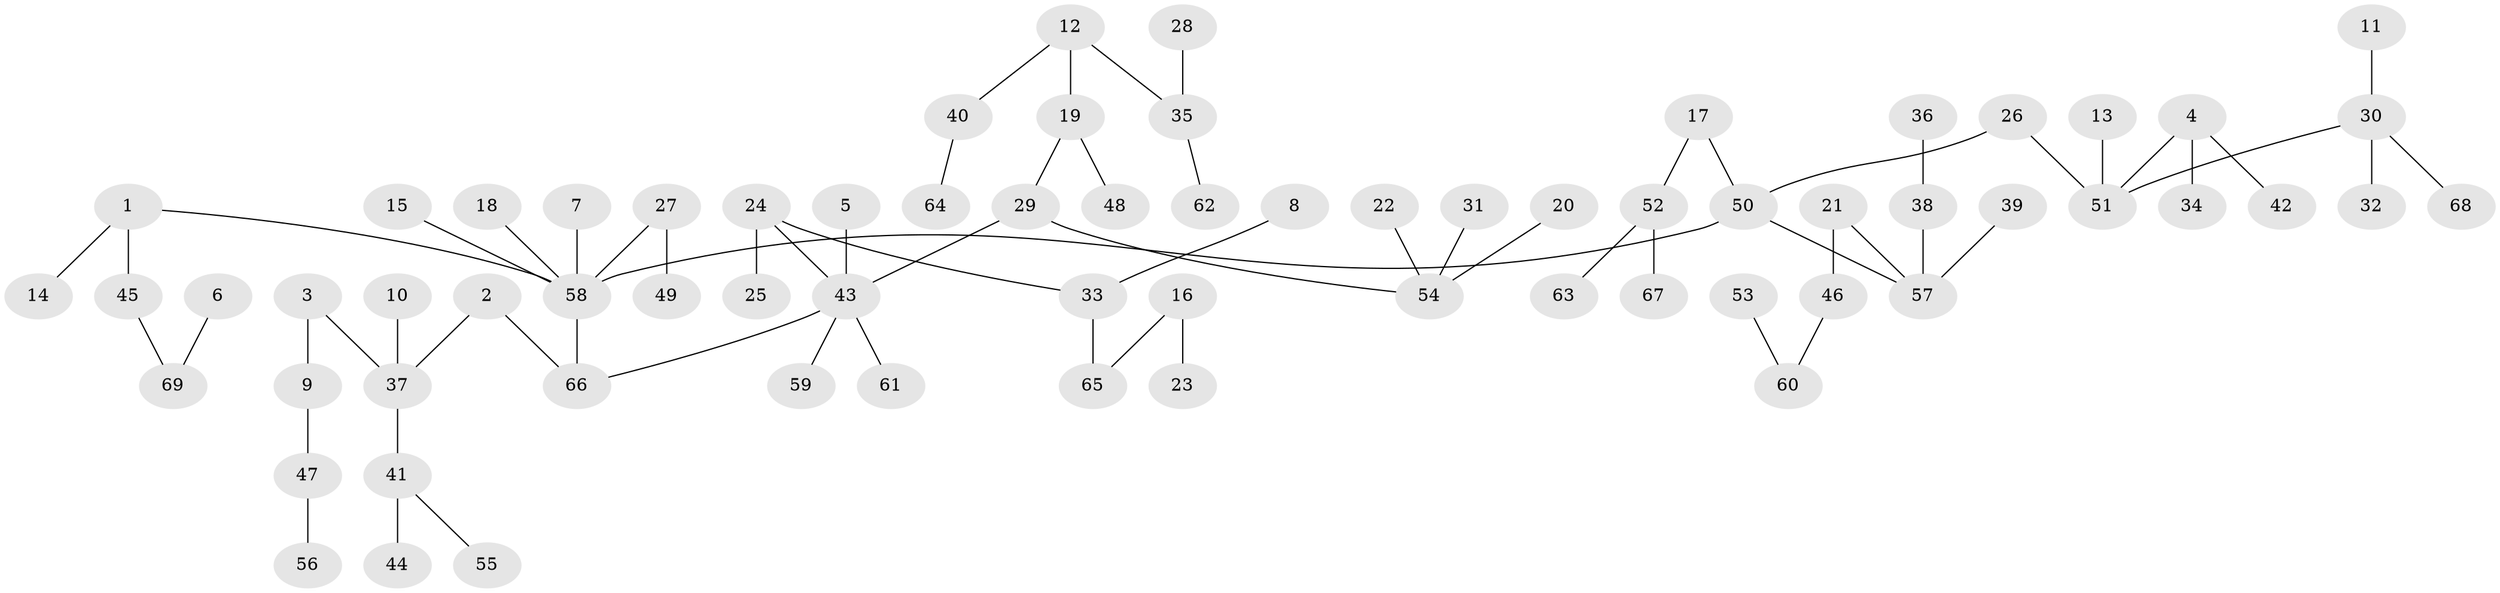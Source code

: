 // original degree distribution, {5: 0.050724637681159424, 8: 0.014492753623188406, 3: 0.10144927536231885, 4: 0.07246376811594203, 6: 0.007246376811594203, 2: 0.2246376811594203, 1: 0.5289855072463768}
// Generated by graph-tools (version 1.1) at 2025/02/03/09/25 03:02:26]
// undirected, 69 vertices, 68 edges
graph export_dot {
graph [start="1"]
  node [color=gray90,style=filled];
  1;
  2;
  3;
  4;
  5;
  6;
  7;
  8;
  9;
  10;
  11;
  12;
  13;
  14;
  15;
  16;
  17;
  18;
  19;
  20;
  21;
  22;
  23;
  24;
  25;
  26;
  27;
  28;
  29;
  30;
  31;
  32;
  33;
  34;
  35;
  36;
  37;
  38;
  39;
  40;
  41;
  42;
  43;
  44;
  45;
  46;
  47;
  48;
  49;
  50;
  51;
  52;
  53;
  54;
  55;
  56;
  57;
  58;
  59;
  60;
  61;
  62;
  63;
  64;
  65;
  66;
  67;
  68;
  69;
  1 -- 14 [weight=1.0];
  1 -- 45 [weight=1.0];
  1 -- 58 [weight=1.0];
  2 -- 37 [weight=1.0];
  2 -- 66 [weight=1.0];
  3 -- 9 [weight=1.0];
  3 -- 37 [weight=1.0];
  4 -- 34 [weight=1.0];
  4 -- 42 [weight=1.0];
  4 -- 51 [weight=1.0];
  5 -- 43 [weight=1.0];
  6 -- 69 [weight=1.0];
  7 -- 58 [weight=1.0];
  8 -- 33 [weight=1.0];
  9 -- 47 [weight=1.0];
  10 -- 37 [weight=1.0];
  11 -- 30 [weight=1.0];
  12 -- 19 [weight=1.0];
  12 -- 35 [weight=1.0];
  12 -- 40 [weight=1.0];
  13 -- 51 [weight=1.0];
  15 -- 58 [weight=1.0];
  16 -- 23 [weight=1.0];
  16 -- 65 [weight=1.0];
  17 -- 50 [weight=1.0];
  17 -- 52 [weight=1.0];
  18 -- 58 [weight=1.0];
  19 -- 29 [weight=1.0];
  19 -- 48 [weight=1.0];
  20 -- 54 [weight=1.0];
  21 -- 46 [weight=1.0];
  21 -- 57 [weight=1.0];
  22 -- 54 [weight=1.0];
  24 -- 25 [weight=1.0];
  24 -- 33 [weight=1.0];
  24 -- 43 [weight=1.0];
  26 -- 50 [weight=1.0];
  26 -- 51 [weight=1.0];
  27 -- 49 [weight=1.0];
  27 -- 58 [weight=1.0];
  28 -- 35 [weight=1.0];
  29 -- 43 [weight=1.0];
  29 -- 54 [weight=1.0];
  30 -- 32 [weight=1.0];
  30 -- 51 [weight=1.0];
  30 -- 68 [weight=1.0];
  31 -- 54 [weight=1.0];
  33 -- 65 [weight=1.0];
  35 -- 62 [weight=1.0];
  36 -- 38 [weight=1.0];
  37 -- 41 [weight=1.0];
  38 -- 57 [weight=1.0];
  39 -- 57 [weight=1.0];
  40 -- 64 [weight=1.0];
  41 -- 44 [weight=1.0];
  41 -- 55 [weight=1.0];
  43 -- 59 [weight=1.0];
  43 -- 61 [weight=1.0];
  43 -- 66 [weight=1.0];
  45 -- 69 [weight=1.0];
  46 -- 60 [weight=1.0];
  47 -- 56 [weight=1.0];
  50 -- 57 [weight=1.0];
  50 -- 58 [weight=1.0];
  52 -- 63 [weight=1.0];
  52 -- 67 [weight=1.0];
  53 -- 60 [weight=1.0];
  58 -- 66 [weight=1.0];
}
